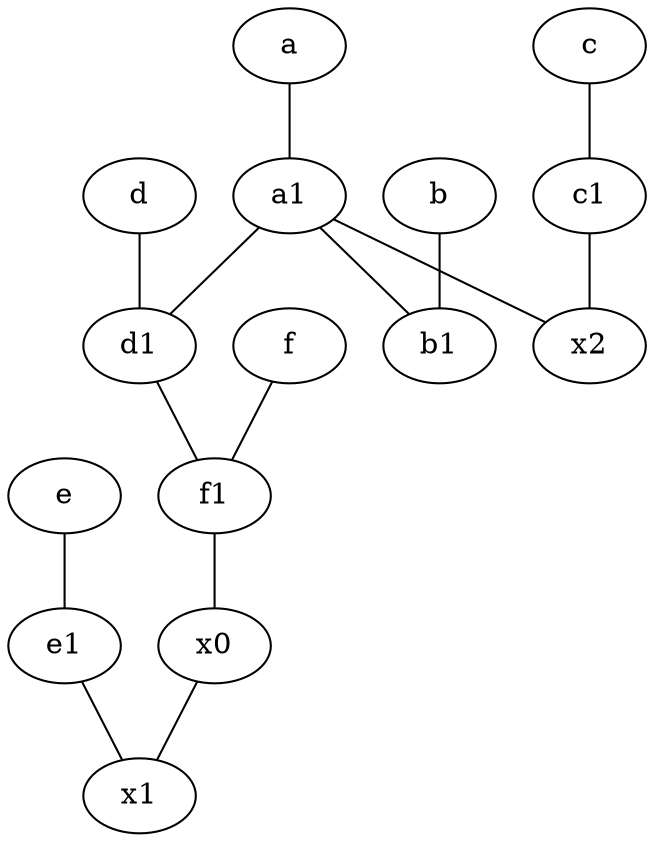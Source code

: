 graph {
	node [labelfontsize=50]
	d1 [labelfontsize=50 pos="3,5!"]
	e1 [labelfontsize=50 pos="7,7!"]
	x1 [labelfontsize=50]
	b1 [labelfontsize=50 pos="9,4!"]
	a1 [labelfontsize=50 pos="8,3!"]
	f1 [labelfontsize=50 pos="3,8!"]
	x2 [labelfontsize=50]
	x0 [labelfontsize=50]
	c1 [labelfontsize=50 pos="4.5,3!"]
	c [labelfontsize=50 pos="4.5,2!"]
	a -- a1
	a1 -- x2
	e1 -- x1
	d -- d1
	f1 -- x0
	c -- c1
	a1 -- d1
	c1 -- x2
	e -- e1
	f -- f1
	d1 -- f1
	b -- b1
	a1 -- b1
	x0 -- x1
}
